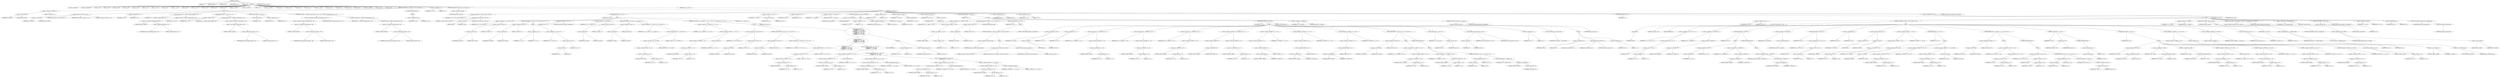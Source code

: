 digraph cache_insert {  
"1000133" [label = "(METHOD,cache_insert)" ]
"1000134" [label = "(PARAM,int a1)" ]
"1000135" [label = "(PARAM,_DWORD *a2)" ]
"1000136" [label = "(PARAM,time_t a3)" ]
"1000137" [label = "(PARAM,unsigned int a4)" ]
"1000138" [label = "(PARAM,int a5)" ]
"1000139" [label = "(BLOCK,,)" ]
"1000140" [label = "(LOCAL,v9: unsigned int)" ]
"1000141" [label = "(LOCAL,v10: unsigned int)" ]
"1000142" [label = "(LOCAL,v11: int)" ]
"1000143" [label = "(LOCAL,v12: int)" ]
"1000144" [label = "(LOCAL,v13: bool)" ]
"1000145" [label = "(LOCAL,v14: bool)" ]
"1000146" [label = "(LOCAL,v15: bool)" ]
"1000147" [label = "(LOCAL,v16: int)" ]
"1000148" [label = "(LOCAL,v17: char *)" ]
"1000149" [label = "(LOCAL,v18: int)" ]
"1000150" [label = "(LOCAL,v19: __int16)" ]
"1000151" [label = "(LOCAL,v20: int)" ]
"1000152" [label = "(LOCAL,v21: char *)" ]
"1000153" [label = "(LOCAL,v22: int)" ]
"1000154" [label = "(LOCAL,v23: int)" ]
"1000155" [label = "(LOCAL,v24: int)" ]
"1000156" [label = "(LOCAL,v25: _DWORD *)" ]
"1000157" [label = "(LOCAL,v26: const char *)" ]
"1000158" [label = "(LOCAL,v27: int)" ]
"1000159" [label = "(LOCAL,v28: _DWORD *)" ]
"1000160" [label = "(LOCAL,v30: int)" ]
"1000161" [label = "(LOCAL,v31: int *)" ]
"1000162" [label = "(LOCAL,v32: int)" ]
"1000163" [label = "(LOCAL,v33: int *)" ]
"1000164" [label = "(LOCAL,v34: __int16)" ]
"1000165" [label = "(LOCAL,v35: char *)" ]
"1000166" [label = "(LOCAL,v36: int)" ]
"1000167" [label = "(LOCAL,v37: int)" ]
"1000168" [label = "(LOCAL,v38: int)" ]
"1000169" [label = "(LOCAL,v39: _DWORD *)" ]
"1000170" [label = "(LOCAL,s: char *)" ]
"1000171" [label = "(LOCAL,v41: char)" ]
"1000172" [label = "(CONTROL_STRUCTURE,if ( (a5 & 0x980) != 0 ),if ( (a5 & 0x980) != 0 ))" ]
"1000173" [label = "(<operator>.notEquals,(a5 & 0x980) != 0)" ]
"1000174" [label = "(<operator>.and,a5 & 0x980)" ]
"1000175" [label = "(IDENTIFIER,a5,a5 & 0x980)" ]
"1000176" [label = "(LITERAL,0x980,a5 & 0x980)" ]
"1000177" [label = "(LITERAL,0,(a5 & 0x980) != 0)" ]
"1000178" [label = "(BLOCK,,)" ]
"1000179" [label = "(log_query,log_query(a5 | 0x10000, a1, a2, 0))" ]
"1000180" [label = "(<operator>.or,a5 | 0x10000)" ]
"1000181" [label = "(IDENTIFIER,a5,a5 | 0x10000)" ]
"1000182" [label = "(LITERAL,0x10000,a5 | 0x10000)" ]
"1000183" [label = "(IDENTIFIER,a1,log_query(a5 | 0x10000, a1, a2, 0))" ]
"1000184" [label = "(IDENTIFIER,a2,log_query(a5 | 0x10000, a1, a2, 0))" ]
"1000185" [label = "(LITERAL,0,log_query(a5 | 0x10000, a1, a2, 0))" ]
"1000186" [label = "(<operator>.assignment,v9 = a4)" ]
"1000187" [label = "(IDENTIFIER,v9,v9 = a4)" ]
"1000188" [label = "(IDENTIFIER,a4,v9 = a4)" ]
"1000189" [label = "(<operator>.assignment,v10 = *(_DWORD *)(dnsmasq_daemon + 252))" ]
"1000190" [label = "(IDENTIFIER,v10,v10 = *(_DWORD *)(dnsmasq_daemon + 252))" ]
"1000191" [label = "(<operator>.indirection,*(_DWORD *)(dnsmasq_daemon + 252))" ]
"1000192" [label = "(<operator>.cast,(_DWORD *)(dnsmasq_daemon + 252))" ]
"1000193" [label = "(UNKNOWN,_DWORD *,_DWORD *)" ]
"1000194" [label = "(<operator>.addition,dnsmasq_daemon + 252)" ]
"1000195" [label = "(IDENTIFIER,dnsmasq_daemon,dnsmasq_daemon + 252)" ]
"1000196" [label = "(LITERAL,252,dnsmasq_daemon + 252)" ]
"1000197" [label = "(CONTROL_STRUCTURE,if ( v10 < a4 ),if ( v10 < a4 ))" ]
"1000198" [label = "(<operator>.lessThan,v10 < a4)" ]
"1000199" [label = "(IDENTIFIER,v10,v10 < a4)" ]
"1000200" [label = "(IDENTIFIER,a4,v10 < a4)" ]
"1000201" [label = "(<operator>.assignment,v9 = *(_DWORD *)(dnsmasq_daemon + 252))" ]
"1000202" [label = "(IDENTIFIER,v9,v9 = *(_DWORD *)(dnsmasq_daemon + 252))" ]
"1000203" [label = "(<operator>.indirection,*(_DWORD *)(dnsmasq_daemon + 252))" ]
"1000204" [label = "(<operator>.cast,(_DWORD *)(dnsmasq_daemon + 252))" ]
"1000205" [label = "(UNKNOWN,_DWORD *,_DWORD *)" ]
"1000206" [label = "(<operator>.addition,dnsmasq_daemon + 252)" ]
"1000207" [label = "(IDENTIFIER,dnsmasq_daemon,dnsmasq_daemon + 252)" ]
"1000208" [label = "(LITERAL,252,dnsmasq_daemon + 252)" ]
"1000209" [label = "(CONTROL_STRUCTURE,if ( !v10 ),if ( !v10 ))" ]
"1000210" [label = "(<operator>.logicalNot,!v10)" ]
"1000211" [label = "(IDENTIFIER,v10,!v10)" ]
"1000212" [label = "(<operator>.assignment,v9 = a4)" ]
"1000213" [label = "(IDENTIFIER,v9,v9 = a4)" ]
"1000214" [label = "(IDENTIFIER,a4,v9 = a4)" ]
"1000215" [label = "(CONTROL_STRUCTURE,if ( *(_DWORD *)(dnsmasq_daemon + 248) > v9 ),if ( *(_DWORD *)(dnsmasq_daemon + 248) > v9 ))" ]
"1000216" [label = "(<operator>.greaterThan,*(_DWORD *)(dnsmasq_daemon + 248) > v9)" ]
"1000217" [label = "(<operator>.indirection,*(_DWORD *)(dnsmasq_daemon + 248))" ]
"1000218" [label = "(<operator>.cast,(_DWORD *)(dnsmasq_daemon + 248))" ]
"1000219" [label = "(UNKNOWN,_DWORD *,_DWORD *)" ]
"1000220" [label = "(<operator>.addition,dnsmasq_daemon + 248)" ]
"1000221" [label = "(IDENTIFIER,dnsmasq_daemon,dnsmasq_daemon + 248)" ]
"1000222" [label = "(LITERAL,248,dnsmasq_daemon + 248)" ]
"1000223" [label = "(IDENTIFIER,v9,*(_DWORD *)(dnsmasq_daemon + 248) > v9)" ]
"1000224" [label = "(<operator>.assignment,v9 = *(_DWORD *)(dnsmasq_daemon + 248))" ]
"1000225" [label = "(IDENTIFIER,v9,v9 = *(_DWORD *)(dnsmasq_daemon + 248))" ]
"1000226" [label = "(<operator>.indirection,*(_DWORD *)(dnsmasq_daemon + 248))" ]
"1000227" [label = "(<operator>.cast,(_DWORD *)(dnsmasq_daemon + 248))" ]
"1000228" [label = "(UNKNOWN,_DWORD *,_DWORD *)" ]
"1000229" [label = "(<operator>.addition,dnsmasq_daemon + 248)" ]
"1000230" [label = "(IDENTIFIER,dnsmasq_daemon,dnsmasq_daemon + 248)" ]
"1000231" [label = "(LITERAL,248,dnsmasq_daemon + 248)" ]
"1000232" [label = "(CONTROL_STRUCTURE,else,else)" ]
"1000233" [label = "(BLOCK,,)" ]
"1000234" [label = "(<operator>.assignment,v9 = a4)" ]
"1000235" [label = "(IDENTIFIER,v9,v9 = a4)" ]
"1000236" [label = "(IDENTIFIER,a4,v9 = a4)" ]
"1000237" [label = "(<operator>.assignment,v11 = 0)" ]
"1000238" [label = "(IDENTIFIER,v11,v11 = 0)" ]
"1000239" [label = "(LITERAL,0,v11 = 0)" ]
"1000240" [label = "(CONTROL_STRUCTURE,if ( !insert_error ),if ( !insert_error ))" ]
"1000241" [label = "(<operator>.logicalNot,!insert_error)" ]
"1000242" [label = "(IDENTIFIER,insert_error,!insert_error)" ]
"1000243" [label = "(BLOCK,,)" ]
"1000244" [label = "(<operator>.assignment,v12 = cache_scan_free(a1, (int)a2, a3))" ]
"1000245" [label = "(IDENTIFIER,v12,v12 = cache_scan_free(a1, (int)a2, a3))" ]
"1000246" [label = "(cache_scan_free,cache_scan_free(a1, (int)a2, a3))" ]
"1000247" [label = "(IDENTIFIER,a1,cache_scan_free(a1, (int)a2, a3))" ]
"1000248" [label = "(<operator>.cast,(int)a2)" ]
"1000249" [label = "(UNKNOWN,int,int)" ]
"1000250" [label = "(IDENTIFIER,a2,(int)a2)" ]
"1000251" [label = "(IDENTIFIER,a3,cache_scan_free(a1, (int)a2, a3))" ]
"1000252" [label = "(CONTROL_STRUCTURE,if ( v12 ),if ( v12 ))" ]
"1000253" [label = "(IDENTIFIER,v12,if ( v12 ))" ]
"1000254" [label = "(BLOCK,,)" ]
"1000255" [label = "(<operator>.assignment,v13 = (a5 & 0x180) == 0)" ]
"1000256" [label = "(IDENTIFIER,v13,v13 = (a5 & 0x180) == 0)" ]
"1000257" [label = "(<operator>.equals,(a5 & 0x180) == 0)" ]
"1000258" [label = "(<operator>.and,a5 & 0x180)" ]
"1000259" [label = "(IDENTIFIER,a5,a5 & 0x180)" ]
"1000260" [label = "(LITERAL,0x180,a5 & 0x180)" ]
"1000261" [label = "(LITERAL,0,(a5 & 0x180) == 0)" ]
"1000262" [label = "(CONTROL_STRUCTURE,if ( (a5 & 0x180) != 0 ),if ( (a5 & 0x180) != 0 ))" ]
"1000263" [label = "(<operator>.notEquals,(a5 & 0x180) != 0)" ]
"1000264" [label = "(<operator>.and,a5 & 0x180)" ]
"1000265" [label = "(IDENTIFIER,a5,a5 & 0x180)" ]
"1000266" [label = "(LITERAL,0x180,a5 & 0x180)" ]
"1000267" [label = "(LITERAL,0,(a5 & 0x180) != 0)" ]
"1000268" [label = "(BLOCK,,)" ]
"1000269" [label = "(<operator>.assignment,v11 = v12)" ]
"1000270" [label = "(IDENTIFIER,v11,v11 = v12)" ]
"1000271" [label = "(IDENTIFIER,v12,v11 = v12)" ]
"1000272" [label = "(<operator>.assignment,v13 = (a5 & 8) == 0)" ]
"1000273" [label = "(IDENTIFIER,v13,v13 = (a5 & 8) == 0)" ]
"1000274" [label = "(<operator>.equals,(a5 & 8) == 0)" ]
"1000275" [label = "(<operator>.and,a5 & 8)" ]
"1000276" [label = "(IDENTIFIER,a5,a5 & 8)" ]
"1000277" [label = "(LITERAL,8,a5 & 8)" ]
"1000278" [label = "(LITERAL,0,(a5 & 8) == 0)" ]
"1000279" [label = "(CONTROL_STRUCTURE,if ( v13 ),if ( v13 ))" ]
"1000280" [label = "(IDENTIFIER,v13,if ( v13 ))" ]
"1000281" [label = "(CONTROL_STRUCTURE,goto LABEL_23;,goto LABEL_23;)" ]
"1000282" [label = "(<operator>.assignment,v14 = (a5 & 0x80) == 0)" ]
"1000283" [label = "(IDENTIFIER,v14,v14 = (a5 & 0x80) == 0)" ]
"1000284" [label = "(<operator>.equals,(a5 & 0x80) == 0)" ]
"1000285" [label = "(<operator>.and,a5 & 0x80)" ]
"1000286" [label = "(IDENTIFIER,a5,a5 & 0x80)" ]
"1000287" [label = "(LITERAL,0x80,a5 & 0x80)" ]
"1000288" [label = "(LITERAL,0,(a5 & 0x80) == 0)" ]
"1000289" [label = "(CONTROL_STRUCTURE,if ( (a5 & 0x80) != 0 ),if ( (a5 & 0x80) != 0 ))" ]
"1000290" [label = "(<operator>.notEquals,(a5 & 0x80) != 0)" ]
"1000291" [label = "(<operator>.and,a5 & 0x80)" ]
"1000292" [label = "(IDENTIFIER,a5,a5 & 0x80)" ]
"1000293" [label = "(LITERAL,0x80,a5 & 0x80)" ]
"1000294" [label = "(LITERAL,0,(a5 & 0x80) != 0)" ]
"1000295" [label = "(<operator>.assignment,v14 = (*(_BYTE *)(v11 + 36) & 0x80) == 0)" ]
"1000296" [label = "(IDENTIFIER,v14,v14 = (*(_BYTE *)(v11 + 36) & 0x80) == 0)" ]
"1000297" [label = "(<operator>.equals,(*(_BYTE *)(v11 + 36) & 0x80) == 0)" ]
"1000298" [label = "(<operator>.and,*(_BYTE *)(v11 + 36) & 0x80)" ]
"1000299" [label = "(<operator>.indirection,*(_BYTE *)(v11 + 36))" ]
"1000300" [label = "(<operator>.cast,(_BYTE *)(v11 + 36))" ]
"1000301" [label = "(UNKNOWN,_BYTE *,_BYTE *)" ]
"1000302" [label = "(<operator>.addition,v11 + 36)" ]
"1000303" [label = "(IDENTIFIER,v11,v11 + 36)" ]
"1000304" [label = "(LITERAL,36,v11 + 36)" ]
"1000305" [label = "(LITERAL,0x80,*(_BYTE *)(v11 + 36) & 0x80)" ]
"1000306" [label = "(LITERAL,0,(*(_BYTE *)(v11 + 36) & 0x80) == 0)" ]
"1000307" [label = "(CONTROL_STRUCTURE,if ( v14 || *(_DWORD *)(v11 + 12) != *a2 ),if ( v14 || *(_DWORD *)(v11 + 12) != *a2 ))" ]
"1000308" [label = "(<operator>.logicalOr,v14 || *(_DWORD *)(v11 + 12) != *a2)" ]
"1000309" [label = "(IDENTIFIER,v14,v14 || *(_DWORD *)(v11 + 12) != *a2)" ]
"1000310" [label = "(<operator>.notEquals,*(_DWORD *)(v11 + 12) != *a2)" ]
"1000311" [label = "(<operator>.indirection,*(_DWORD *)(v11 + 12))" ]
"1000312" [label = "(<operator>.cast,(_DWORD *)(v11 + 12))" ]
"1000313" [label = "(UNKNOWN,_DWORD *,_DWORD *)" ]
"1000314" [label = "(<operator>.addition,v11 + 12)" ]
"1000315" [label = "(IDENTIFIER,v11,v11 + 12)" ]
"1000316" [label = "(LITERAL,12,v11 + 12)" ]
"1000317" [label = "(<operator>.indirection,*a2)" ]
"1000318" [label = "(IDENTIFIER,a2,*(_DWORD *)(v11 + 12) != *a2)" ]
"1000319" [label = "(BLOCK,,)" ]
"1000320" [label = "(<operator>.assignment,v15 = (a5 & 0x100) == 0)" ]
"1000321" [label = "(IDENTIFIER,v15,v15 = (a5 & 0x100) == 0)" ]
"1000322" [label = "(<operator>.equals,(a5 & 0x100) == 0)" ]
"1000323" [label = "(<operator>.and,a5 & 0x100)" ]
"1000324" [label = "(IDENTIFIER,a5,a5 & 0x100)" ]
"1000325" [label = "(LITERAL,0x100,a5 & 0x100)" ]
"1000326" [label = "(LITERAL,0,(a5 & 0x100) == 0)" ]
"1000327" [label = "(CONTROL_STRUCTURE,if ( (a5 & 0x100) != 0 ),if ( (a5 & 0x100) != 0 ))" ]
"1000328" [label = "(<operator>.notEquals,(a5 & 0x100) != 0)" ]
"1000329" [label = "(<operator>.and,a5 & 0x100)" ]
"1000330" [label = "(IDENTIFIER,a5,a5 & 0x100)" ]
"1000331" [label = "(LITERAL,0x100,a5 & 0x100)" ]
"1000332" [label = "(LITERAL,0,(a5 & 0x100) != 0)" ]
"1000333" [label = "(<operator>.assignment,v15 = (*(_BYTE *)(v11 + 37) & 1) == 0)" ]
"1000334" [label = "(IDENTIFIER,v15,v15 = (*(_BYTE *)(v11 + 37) & 1) == 0)" ]
"1000335" [label = "(<operator>.equals,(*(_BYTE *)(v11 + 37) & 1) == 0)" ]
"1000336" [label = "(<operator>.and,*(_BYTE *)(v11 + 37) & 1)" ]
"1000337" [label = "(<operator>.indirection,*(_BYTE *)(v11 + 37))" ]
"1000338" [label = "(<operator>.cast,(_BYTE *)(v11 + 37))" ]
"1000339" [label = "(UNKNOWN,_BYTE *,_BYTE *)" ]
"1000340" [label = "(<operator>.addition,v11 + 37)" ]
"1000341" [label = "(IDENTIFIER,v11,v11 + 37)" ]
"1000342" [label = "(LITERAL,37,v11 + 37)" ]
"1000343" [label = "(LITERAL,1,*(_BYTE *)(v11 + 37) & 1)" ]
"1000344" [label = "(LITERAL,0,(*(_BYTE *)(v11 + 37) & 1) == 0)" ]
"1000345" [label = "(CONTROL_STRUCTURE,if ( v15\n          || *(_DWORD *)(v11 + 12) != *a2\n          || *(_DWORD *)(v11 + 16) != a2[1]\n          || *(_DWORD *)(v11 + 20) != a2[2]\n          || *(_DWORD *)(v11 + 24) != a2[3] ),if ( v15\n          || *(_DWORD *)(v11 + 12) != *a2\n          || *(_DWORD *)(v11 + 16) != a2[1]\n          || *(_DWORD *)(v11 + 20) != a2[2]\n          || *(_DWORD *)(v11 + 24) != a2[3] ))" ]
"1000346" [label = "(<operator>.logicalOr,v15\n          || *(_DWORD *)(v11 + 12) != *a2\n          || *(_DWORD *)(v11 + 16) != a2[1]\n          || *(_DWORD *)(v11 + 20) != a2[2]\n          || *(_DWORD *)(v11 + 24) != a2[3])" ]
"1000347" [label = "(IDENTIFIER,v15,v15\n          || *(_DWORD *)(v11 + 12) != *a2\n          || *(_DWORD *)(v11 + 16) != a2[1]\n          || *(_DWORD *)(v11 + 20) != a2[2]\n          || *(_DWORD *)(v11 + 24) != a2[3])" ]
"1000348" [label = "(<operator>.logicalOr,*(_DWORD *)(v11 + 12) != *a2\n          || *(_DWORD *)(v11 + 16) != a2[1]\n          || *(_DWORD *)(v11 + 20) != a2[2]\n          || *(_DWORD *)(v11 + 24) != a2[3])" ]
"1000349" [label = "(<operator>.notEquals,*(_DWORD *)(v11 + 12) != *a2)" ]
"1000350" [label = "(<operator>.indirection,*(_DWORD *)(v11 + 12))" ]
"1000351" [label = "(<operator>.cast,(_DWORD *)(v11 + 12))" ]
"1000352" [label = "(UNKNOWN,_DWORD *,_DWORD *)" ]
"1000353" [label = "(<operator>.addition,v11 + 12)" ]
"1000354" [label = "(IDENTIFIER,v11,v11 + 12)" ]
"1000355" [label = "(LITERAL,12,v11 + 12)" ]
"1000356" [label = "(<operator>.indirection,*a2)" ]
"1000357" [label = "(IDENTIFIER,a2,*(_DWORD *)(v11 + 12) != *a2)" ]
"1000358" [label = "(<operator>.logicalOr,*(_DWORD *)(v11 + 16) != a2[1]\n          || *(_DWORD *)(v11 + 20) != a2[2]\n          || *(_DWORD *)(v11 + 24) != a2[3])" ]
"1000359" [label = "(<operator>.notEquals,*(_DWORD *)(v11 + 16) != a2[1])" ]
"1000360" [label = "(<operator>.indirection,*(_DWORD *)(v11 + 16))" ]
"1000361" [label = "(<operator>.cast,(_DWORD *)(v11 + 16))" ]
"1000362" [label = "(UNKNOWN,_DWORD *,_DWORD *)" ]
"1000363" [label = "(<operator>.addition,v11 + 16)" ]
"1000364" [label = "(IDENTIFIER,v11,v11 + 16)" ]
"1000365" [label = "(LITERAL,16,v11 + 16)" ]
"1000366" [label = "(<operator>.indirectIndexAccess,a2[1])" ]
"1000367" [label = "(IDENTIFIER,a2,*(_DWORD *)(v11 + 16) != a2[1])" ]
"1000368" [label = "(LITERAL,1,*(_DWORD *)(v11 + 16) != a2[1])" ]
"1000369" [label = "(<operator>.logicalOr,*(_DWORD *)(v11 + 20) != a2[2]\n          || *(_DWORD *)(v11 + 24) != a2[3])" ]
"1000370" [label = "(<operator>.notEquals,*(_DWORD *)(v11 + 20) != a2[2])" ]
"1000371" [label = "(<operator>.indirection,*(_DWORD *)(v11 + 20))" ]
"1000372" [label = "(<operator>.cast,(_DWORD *)(v11 + 20))" ]
"1000373" [label = "(UNKNOWN,_DWORD *,_DWORD *)" ]
"1000374" [label = "(<operator>.addition,v11 + 20)" ]
"1000375" [label = "(IDENTIFIER,v11,v11 + 20)" ]
"1000376" [label = "(LITERAL,20,v11 + 20)" ]
"1000377" [label = "(<operator>.indirectIndexAccess,a2[2])" ]
"1000378" [label = "(IDENTIFIER,a2,*(_DWORD *)(v11 + 20) != a2[2])" ]
"1000379" [label = "(LITERAL,2,*(_DWORD *)(v11 + 20) != a2[2])" ]
"1000380" [label = "(<operator>.notEquals,*(_DWORD *)(v11 + 24) != a2[3])" ]
"1000381" [label = "(<operator>.indirection,*(_DWORD *)(v11 + 24))" ]
"1000382" [label = "(<operator>.cast,(_DWORD *)(v11 + 24))" ]
"1000383" [label = "(UNKNOWN,_DWORD *,_DWORD *)" ]
"1000384" [label = "(<operator>.addition,v11 + 24)" ]
"1000385" [label = "(IDENTIFIER,v11,v11 + 24)" ]
"1000386" [label = "(LITERAL,24,v11 + 24)" ]
"1000387" [label = "(<operator>.indirectIndexAccess,a2[3])" ]
"1000388" [label = "(IDENTIFIER,a2,*(_DWORD *)(v11 + 24) != a2[3])" ]
"1000389" [label = "(LITERAL,3,*(_DWORD *)(v11 + 24) != a2[3])" ]
"1000390" [label = "(BLOCK,,)" ]
"1000391" [label = "(JUMP_TARGET,LABEL_23)" ]
"1000392" [label = "(<operator>.assignment,v11 = 0)" ]
"1000393" [label = "(IDENTIFIER,v11,v11 = 0)" ]
"1000394" [label = "(LITERAL,0,v11 = 0)" ]
"1000395" [label = "(<operator>.assignment,insert_error = 1)" ]
"1000396" [label = "(IDENTIFIER,insert_error,insert_error = 1)" ]
"1000397" [label = "(LITERAL,1,insert_error = 1)" ]
"1000398" [label = "(RETURN,return v11;,return v11;)" ]
"1000399" [label = "(IDENTIFIER,v11,return v11;)" ]
"1000400" [label = "(<operator>.assignment,s = (char *)a1)" ]
"1000401" [label = "(IDENTIFIER,s,s = (char *)a1)" ]
"1000402" [label = "(<operator>.cast,(char *)a1)" ]
"1000403" [label = "(UNKNOWN,char *,char *)" ]
"1000404" [label = "(IDENTIFIER,a1,(char *)a1)" ]
"1000405" [label = "(<operator>.assignment,v39 = a2)" ]
"1000406" [label = "(IDENTIFIER,v39,v39 = a2)" ]
"1000407" [label = "(IDENTIFIER,a2,v39 = a2)" ]
"1000408" [label = "(<operator>.assignment,v11 = cache_tail)" ]
"1000409" [label = "(IDENTIFIER,v11,v11 = cache_tail)" ]
"1000410" [label = "(IDENTIFIER,cache_tail,v11 = cache_tail)" ]
"1000411" [label = "(CONTROL_STRUCTURE,if ( !cache_tail ),if ( !cache_tail ))" ]
"1000412" [label = "(<operator>.logicalNot,!cache_tail)" ]
"1000413" [label = "(IDENTIFIER,cache_tail,!cache_tail)" ]
"1000414" [label = "(BLOCK,,)" ]
"1000415" [label = "(JUMP_TARGET,LABEL_44)" ]
"1000416" [label = "(<operator>.assignment,v11 = 0)" ]
"1000417" [label = "(IDENTIFIER,v11,v11 = 0)" ]
"1000418" [label = "(LITERAL,0,v11 = 0)" ]
"1000419" [label = "(<operator>.assignment,insert_error = 1)" ]
"1000420" [label = "(IDENTIFIER,insert_error,insert_error = 1)" ]
"1000421" [label = "(LITERAL,1,insert_error = 1)" ]
"1000422" [label = "(RETURN,return v11;,return v11;)" ]
"1000423" [label = "(IDENTIFIER,v11,return v11;)" ]
"1000424" [label = "(<operator>.assignment,v16 = 0)" ]
"1000425" [label = "(IDENTIFIER,v16,v16 = 0)" ]
"1000426" [label = "(LITERAL,0,v16 = 0)" ]
"1000427" [label = "(<operator>.assignment,v17 = &v41)" ]
"1000428" [label = "(IDENTIFIER,v17,v17 = &v41)" ]
"1000429" [label = "(<operator>.addressOf,&v41)" ]
"1000430" [label = "(IDENTIFIER,v41,v17 = &v41)" ]
"1000431" [label = "(<operator>.assignment,v18 = a5 & 4)" ]
"1000432" [label = "(IDENTIFIER,v18,v18 = a5 & 4)" ]
"1000433" [label = "(<operator>.and,a5 & 4)" ]
"1000434" [label = "(IDENTIFIER,a5,a5 & 4)" ]
"1000435" [label = "(LITERAL,4,a5 & 4)" ]
"1000436" [label = "(CONTROL_STRUCTURE,while ( 1 ),while ( 1 ))" ]
"1000437" [label = "(LITERAL,1,while ( 1 ))" ]
"1000438" [label = "(BLOCK,,)" ]
"1000439" [label = "(<operator>.assignment,v19 = *(_WORD *)(v11 + 36))" ]
"1000440" [label = "(IDENTIFIER,v19,v19 = *(_WORD *)(v11 + 36))" ]
"1000441" [label = "(<operator>.indirection,*(_WORD *)(v11 + 36))" ]
"1000442" [label = "(<operator>.cast,(_WORD *)(v11 + 36))" ]
"1000443" [label = "(UNKNOWN,_WORD *,_WORD *)" ]
"1000444" [label = "(<operator>.addition,v11 + 36)" ]
"1000445" [label = "(IDENTIFIER,v11,v11 + 36)" ]
"1000446" [label = "(LITERAL,36,v11 + 36)" ]
"1000447" [label = "(CONTROL_STRUCTURE,if ( (v19 & 0xC) == 0 ),if ( (v19 & 0xC) == 0 ))" ]
"1000448" [label = "(<operator>.equals,(v19 & 0xC) == 0)" ]
"1000449" [label = "(<operator>.and,v19 & 0xC)" ]
"1000450" [label = "(IDENTIFIER,v19,v19 & 0xC)" ]
"1000451" [label = "(LITERAL,0xC,v19 & 0xC)" ]
"1000452" [label = "(LITERAL,0,(v19 & 0xC) == 0)" ]
"1000453" [label = "(CONTROL_STRUCTURE,break;,break;)" ]
"1000454" [label = "(CONTROL_STRUCTURE,if ( v16 ),if ( v16 ))" ]
"1000455" [label = "(IDENTIFIER,v16,if ( v16 ))" ]
"1000456" [label = "(BLOCK,,)" ]
"1000457" [label = "(CONTROL_STRUCTURE,if ( !cache_insert_warned ),if ( !cache_insert_warned ))" ]
"1000458" [label = "(<operator>.logicalNot,!cache_insert_warned)" ]
"1000459" [label = "(IDENTIFIER,cache_insert_warned,!cache_insert_warned)" ]
"1000460" [label = "(BLOCK,,)" ]
"1000461" [label = "(my_syslog,my_syslog(3, \"Internal error in cache.\"))" ]
"1000462" [label = "(LITERAL,3,my_syslog(3, \"Internal error in cache.\"))" ]
"1000463" [label = "(LITERAL,\"Internal error in cache.\",my_syslog(3, \"Internal error in cache.\"))" ]
"1000464" [label = "(<operator>.assignment,cache_insert_warned = 1)" ]
"1000465" [label = "(IDENTIFIER,cache_insert_warned,cache_insert_warned = 1)" ]
"1000466" [label = "(LITERAL,1,cache_insert_warned = 1)" ]
"1000467" [label = "(CONTROL_STRUCTURE,goto LABEL_44;,goto LABEL_44;)" ]
"1000468" [label = "(CONTROL_STRUCTURE,if ( v18 ),if ( v18 ))" ]
"1000469" [label = "(IDENTIFIER,v18,if ( v18 ))" ]
"1000470" [label = "(BLOCK,,)" ]
"1000471" [label = "(<operator>.assignment,v20 = (int)v17)" ]
"1000472" [label = "(IDENTIFIER,v20,v20 = (int)v17)" ]
"1000473" [label = "(<operator>.cast,(int)v17)" ]
"1000474" [label = "(UNKNOWN,int,int)" ]
"1000475" [label = "(IDENTIFIER,v17,(int)v17)" ]
"1000476" [label = "(<operator>.assignment,v21 = v17)" ]
"1000477" [label = "(IDENTIFIER,v21,v21 = v17)" ]
"1000478" [label = "(IDENTIFIER,v17,v21 = v17)" ]
"1000479" [label = "(<operator>.assignment,v22 = *(_DWORD *)(v11 + 16))" ]
"1000480" [label = "(IDENTIFIER,v22,v22 = *(_DWORD *)(v11 + 16))" ]
"1000481" [label = "(<operator>.indirection,*(_DWORD *)(v11 + 16))" ]
"1000482" [label = "(<operator>.cast,(_DWORD *)(v11 + 16))" ]
"1000483" [label = "(UNKNOWN,_DWORD *,_DWORD *)" ]
"1000484" [label = "(<operator>.addition,v11 + 16)" ]
"1000485" [label = "(IDENTIFIER,v11,v11 + 16)" ]
"1000486" [label = "(LITERAL,16,v11 + 16)" ]
"1000487" [label = "(<operator>.assignment,v23 = *(_DWORD *)(v11 + 20))" ]
"1000488" [label = "(IDENTIFIER,v23,v23 = *(_DWORD *)(v11 + 20))" ]
"1000489" [label = "(<operator>.indirection,*(_DWORD *)(v11 + 20))" ]
"1000490" [label = "(<operator>.cast,(_DWORD *)(v11 + 20))" ]
"1000491" [label = "(UNKNOWN,_DWORD *,_DWORD *)" ]
"1000492" [label = "(<operator>.addition,v11 + 20)" ]
"1000493" [label = "(IDENTIFIER,v11,v11 + 20)" ]
"1000494" [label = "(LITERAL,20,v11 + 20)" ]
"1000495" [label = "(<operator>.assignment,v24 = *(_DWORD *)(v11 + 24))" ]
"1000496" [label = "(IDENTIFIER,v24,v24 = *(_DWORD *)(v11 + 24))" ]
"1000497" [label = "(<operator>.indirection,*(_DWORD *)(v11 + 24))" ]
"1000498" [label = "(<operator>.cast,(_DWORD *)(v11 + 24))" ]
"1000499" [label = "(UNKNOWN,_DWORD *,_DWORD *)" ]
"1000500" [label = "(<operator>.addition,v11 + 24)" ]
"1000501" [label = "(IDENTIFIER,v11,v11 + 24)" ]
"1000502" [label = "(LITERAL,24,v11 + 24)" ]
"1000503" [label = "(<operator>.assignment,*(_DWORD *)v21 = *(_DWORD *)(v11 + 12))" ]
"1000504" [label = "(<operator>.indirection,*(_DWORD *)v21)" ]
"1000505" [label = "(<operator>.cast,(_DWORD *)v21)" ]
"1000506" [label = "(UNKNOWN,_DWORD *,_DWORD *)" ]
"1000507" [label = "(IDENTIFIER,v21,(_DWORD *)v21)" ]
"1000508" [label = "(<operator>.indirection,*(_DWORD *)(v11 + 12))" ]
"1000509" [label = "(<operator>.cast,(_DWORD *)(v11 + 12))" ]
"1000510" [label = "(UNKNOWN,_DWORD *,_DWORD *)" ]
"1000511" [label = "(<operator>.addition,v11 + 12)" ]
"1000512" [label = "(IDENTIFIER,v11,v11 + 12)" ]
"1000513" [label = "(LITERAL,12,v11 + 12)" ]
"1000514" [label = "(<operator>.assignment,*((_DWORD *)v21 + 1) = v22)" ]
"1000515" [label = "(<operator>.indirection,*((_DWORD *)v21 + 1))" ]
"1000516" [label = "(<operator>.addition,(_DWORD *)v21 + 1)" ]
"1000517" [label = "(<operator>.cast,(_DWORD *)v21)" ]
"1000518" [label = "(UNKNOWN,_DWORD *,_DWORD *)" ]
"1000519" [label = "(IDENTIFIER,v21,(_DWORD *)v21)" ]
"1000520" [label = "(LITERAL,1,(_DWORD *)v21 + 1)" ]
"1000521" [label = "(IDENTIFIER,v22,*((_DWORD *)v21 + 1) = v22)" ]
"1000522" [label = "(<operator>.assignment,*((_DWORD *)v21 + 2) = v23)" ]
"1000523" [label = "(<operator>.indirection,*((_DWORD *)v21 + 2))" ]
"1000524" [label = "(<operator>.addition,(_DWORD *)v21 + 2)" ]
"1000525" [label = "(<operator>.cast,(_DWORD *)v21)" ]
"1000526" [label = "(UNKNOWN,_DWORD *,_DWORD *)" ]
"1000527" [label = "(IDENTIFIER,v21,(_DWORD *)v21)" ]
"1000528" [label = "(LITERAL,2,(_DWORD *)v21 + 2)" ]
"1000529" [label = "(IDENTIFIER,v23,*((_DWORD *)v21 + 2) = v23)" ]
"1000530" [label = "(<operator>.assignment,*((_DWORD *)v21 + 3) = v24)" ]
"1000531" [label = "(<operator>.indirection,*((_DWORD *)v21 + 3))" ]
"1000532" [label = "(<operator>.addition,(_DWORD *)v21 + 3)" ]
"1000533" [label = "(<operator>.cast,(_DWORD *)v21)" ]
"1000534" [label = "(UNKNOWN,_DWORD *,_DWORD *)" ]
"1000535" [label = "(IDENTIFIER,v21,(_DWORD *)v21)" ]
"1000536" [label = "(LITERAL,3,(_DWORD *)v21 + 3)" ]
"1000537" [label = "(IDENTIFIER,v24,*((_DWORD *)v21 + 3) = v24)" ]
"1000538" [label = "(CONTROL_STRUCTURE,if ( (v19 & 0x200) != 0 ),if ( (v19 & 0x200) != 0 ))" ]
"1000539" [label = "(<operator>.notEquals,(v19 & 0x200) != 0)" ]
"1000540" [label = "(<operator>.and,v19 & 0x200)" ]
"1000541" [label = "(IDENTIFIER,v19,v19 & 0x200)" ]
"1000542" [label = "(LITERAL,0x200,v19 & 0x200)" ]
"1000543" [label = "(LITERAL,0,(v19 & 0x200) != 0)" ]
"1000544" [label = "(BLOCK,,)" ]
"1000545" [label = "(<operator>.assignment,v25 = *(_DWORD **)(v11 + 40))" ]
"1000546" [label = "(IDENTIFIER,v25,v25 = *(_DWORD **)(v11 + 40))" ]
"1000547" [label = "(<operator>.indirection,*(_DWORD **)(v11 + 40))" ]
"1000548" [label = "(<operator>.cast,(_DWORD **)(v11 + 40))" ]
"1000549" [label = "(UNKNOWN,_DWORD **,_DWORD **)" ]
"1000550" [label = "(<operator>.addition,v11 + 40)" ]
"1000551" [label = "(IDENTIFIER,v11,v11 + 40)" ]
"1000552" [label = "(LITERAL,40,v11 + 40)" ]
"1000553" [label = "(CONTROL_STRUCTURE,else,else)" ]
"1000554" [label = "(BLOCK,,)" ]
"1000555" [label = "(<operator>.assignment,v25 = (_DWORD *)(v11 + 40))" ]
"1000556" [label = "(IDENTIFIER,v25,v25 = (_DWORD *)(v11 + 40))" ]
"1000557" [label = "(<operator>.cast,(_DWORD *)(v11 + 40))" ]
"1000558" [label = "(UNKNOWN,_DWORD *,_DWORD *)" ]
"1000559" [label = "(<operator>.addition,v11 + 40)" ]
"1000560" [label = "(IDENTIFIER,v11,v11 + 40)" ]
"1000561" [label = "(LITERAL,40,v11 + 40)" ]
"1000562" [label = "(CONTROL_STRUCTURE,if ( (v19 & 2) != 0 ),if ( (v19 & 2) != 0 ))" ]
"1000563" [label = "(<operator>.notEquals,(v19 & 2) != 0)" ]
"1000564" [label = "(<operator>.and,v19 & 2)" ]
"1000565" [label = "(IDENTIFIER,v19,v19 & 2)" ]
"1000566" [label = "(LITERAL,2,v19 & 2)" ]
"1000567" [label = "(LITERAL,0,(v19 & 2) != 0)" ]
"1000568" [label = "(<operator>.assignment,v25 = (_DWORD *)*v25)" ]
"1000569" [label = "(IDENTIFIER,v25,v25 = (_DWORD *)*v25)" ]
"1000570" [label = "(<operator>.cast,(_DWORD *)*v25)" ]
"1000571" [label = "(UNKNOWN,_DWORD *,_DWORD *)" ]
"1000572" [label = "(<operator>.indirection,*v25)" ]
"1000573" [label = "(IDENTIFIER,v25,(_DWORD *)*v25)" ]
"1000574" [label = "(<operator>.assignment,v17 = (char *)v20)" ]
"1000575" [label = "(IDENTIFIER,v17,v17 = (char *)v20)" ]
"1000576" [label = "(<operator>.cast,(char *)v20)" ]
"1000577" [label = "(UNKNOWN,char *,char *)" ]
"1000578" [label = "(IDENTIFIER,v20,(char *)v20)" ]
"1000579" [label = "(cache_scan_free,cache_scan_free((int)v25, v20, a3))" ]
"1000580" [label = "(<operator>.cast,(int)v25)" ]
"1000581" [label = "(UNKNOWN,int,int)" ]
"1000582" [label = "(IDENTIFIER,v25,(int)v25)" ]
"1000583" [label = "(IDENTIFIER,v20,cache_scan_free((int)v25, v20, a3))" ]
"1000584" [label = "(IDENTIFIER,a3,cache_scan_free((int)v25, v20, a3))" ]
"1000585" [label = "(<operator>.assignment,v16 = 1)" ]
"1000586" [label = "(IDENTIFIER,v16,v16 = 1)" ]
"1000587" [label = "(LITERAL,1,v16 = 1)" ]
"1000588" [label = "(<operator>.preIncrement,++cache_live_freed)" ]
"1000589" [label = "(IDENTIFIER,cache_live_freed,++cache_live_freed)" ]
"1000590" [label = "(CONTROL_STRUCTURE,else,else)" ]
"1000591" [label = "(BLOCK,,)" ]
"1000592" [label = "(<operator>.assignment,v16 = 0)" ]
"1000593" [label = "(IDENTIFIER,v16,v16 = 0)" ]
"1000594" [label = "(LITERAL,0,v16 = 0)" ]
"1000595" [label = "(cache_scan_free,cache_scan_free(0, 0, a3))" ]
"1000596" [label = "(LITERAL,0,cache_scan_free(0, 0, a3))" ]
"1000597" [label = "(LITERAL,0,cache_scan_free(0, 0, a3))" ]
"1000598" [label = "(IDENTIFIER,a3,cache_scan_free(0, 0, a3))" ]
"1000599" [label = "(<operator>.assignment,v18 = 1)" ]
"1000600" [label = "(IDENTIFIER,v18,v18 = 1)" ]
"1000601" [label = "(LITERAL,1,v18 = 1)" ]
"1000602" [label = "(<operator>.assignment,v11 = cache_tail)" ]
"1000603" [label = "(IDENTIFIER,v11,v11 = cache_tail)" ]
"1000604" [label = "(IDENTIFIER,cache_tail,v11 = cache_tail)" ]
"1000605" [label = "(CONTROL_STRUCTURE,if ( !cache_tail ),if ( !cache_tail ))" ]
"1000606" [label = "(<operator>.logicalNot,!cache_tail)" ]
"1000607" [label = "(IDENTIFIER,cache_tail,!cache_tail)" ]
"1000608" [label = "(CONTROL_STRUCTURE,goto LABEL_44;,goto LABEL_44;)" ]
"1000609" [label = "(<operator>.assignment,v26 = s)" ]
"1000610" [label = "(IDENTIFIER,v26,v26 = s)" ]
"1000611" [label = "(IDENTIFIER,s,v26 = s)" ]
"1000612" [label = "(<operator>.assignment,v27 = 0)" ]
"1000613" [label = "(IDENTIFIER,v27,v27 = 0)" ]
"1000614" [label = "(LITERAL,0,v27 = 0)" ]
"1000615" [label = "(CONTROL_STRUCTURE,if ( s ),if ( s ))" ]
"1000616" [label = "(IDENTIFIER,s,if ( s ))" ]
"1000617" [label = "(BLOCK,,)" ]
"1000618" [label = "(<operator>.assignment,v28 = v39)" ]
"1000619" [label = "(IDENTIFIER,v28,v28 = v39)" ]
"1000620" [label = "(IDENTIFIER,v39,v28 = v39)" ]
"1000621" [label = "(CONTROL_STRUCTURE,if ( strlen(s) < 0x32 ),if ( strlen(s) < 0x32 ))" ]
"1000622" [label = "(<operator>.lessThan,strlen(s) < 0x32)" ]
"1000623" [label = "(strlen,strlen(s))" ]
"1000624" [label = "(IDENTIFIER,s,strlen(s))" ]
"1000625" [label = "(LITERAL,0x32,strlen(s) < 0x32)" ]
"1000626" [label = "(BLOCK,,)" ]
"1000627" [label = "(JUMP_TARGET,LABEL_58)" ]
"1000628" [label = "(<operator>.assignment,v31 = *(int **)(v11 + 4))" ]
"1000629" [label = "(IDENTIFIER,v31,v31 = *(int **)(v11 + 4))" ]
"1000630" [label = "(<operator>.indirection,*(int **)(v11 + 4))" ]
"1000631" [label = "(<operator>.cast,(int **)(v11 + 4))" ]
"1000632" [label = "(UNKNOWN,int **,int **)" ]
"1000633" [label = "(<operator>.addition,v11 + 4)" ]
"1000634" [label = "(IDENTIFIER,v11,v11 + 4)" ]
"1000635" [label = "(LITERAL,4,v11 + 4)" ]
"1000636" [label = "(<operator>.assignment,v32 = *(_DWORD *)v11)" ]
"1000637" [label = "(IDENTIFIER,v32,v32 = *(_DWORD *)v11)" ]
"1000638" [label = "(<operator>.indirection,*(_DWORD *)v11)" ]
"1000639" [label = "(<operator>.cast,(_DWORD *)v11)" ]
"1000640" [label = "(UNKNOWN,_DWORD *,_DWORD *)" ]
"1000641" [label = "(IDENTIFIER,v11,(_DWORD *)v11)" ]
"1000642" [label = "(CONTROL_STRUCTURE,if ( v31 ),if ( v31 ))" ]
"1000643" [label = "(IDENTIFIER,v31,if ( v31 ))" ]
"1000644" [label = "(BLOCK,,)" ]
"1000645" [label = "(<operator>.assignment,*v31 = v32)" ]
"1000646" [label = "(<operator>.indirection,*v31)" ]
"1000647" [label = "(IDENTIFIER,v31,*v31 = v32)" ]
"1000648" [label = "(IDENTIFIER,v32,*v31 = v32)" ]
"1000649" [label = "(<operator>.assignment,v32 = *(_DWORD *)v11)" ]
"1000650" [label = "(IDENTIFIER,v32,v32 = *(_DWORD *)v11)" ]
"1000651" [label = "(<operator>.indirection,*(_DWORD *)v11)" ]
"1000652" [label = "(<operator>.cast,(_DWORD *)v11)" ]
"1000653" [label = "(UNKNOWN,_DWORD *,_DWORD *)" ]
"1000654" [label = "(IDENTIFIER,v11,(_DWORD *)v11)" ]
"1000655" [label = "(CONTROL_STRUCTURE,else,else)" ]
"1000656" [label = "(BLOCK,,)" ]
"1000657" [label = "(<operator>.assignment,cache_head = *(_DWORD *)v11)" ]
"1000658" [label = "(IDENTIFIER,cache_head,cache_head = *(_DWORD *)v11)" ]
"1000659" [label = "(<operator>.indirection,*(_DWORD *)v11)" ]
"1000660" [label = "(<operator>.cast,(_DWORD *)v11)" ]
"1000661" [label = "(UNKNOWN,_DWORD *,_DWORD *)" ]
"1000662" [label = "(IDENTIFIER,v11,(_DWORD *)v11)" ]
"1000663" [label = "(<operator>.assignment,v33 = &cache_tail)" ]
"1000664" [label = "(IDENTIFIER,v33,v33 = &cache_tail)" ]
"1000665" [label = "(<operator>.addressOf,&cache_tail)" ]
"1000666" [label = "(IDENTIFIER,cache_tail,v33 = &cache_tail)" ]
"1000667" [label = "(CONTROL_STRUCTURE,if ( v32 ),if ( v32 ))" ]
"1000668" [label = "(IDENTIFIER,v32,if ( v32 ))" ]
"1000669" [label = "(<operator>.assignment,v33 = (int *)(v32 + 4))" ]
"1000670" [label = "(IDENTIFIER,v33,v33 = (int *)(v32 + 4))" ]
"1000671" [label = "(<operator>.cast,(int *)(v32 + 4))" ]
"1000672" [label = "(UNKNOWN,int *,int *)" ]
"1000673" [label = "(<operator>.addition,v32 + 4)" ]
"1000674" [label = "(IDENTIFIER,v32,v32 + 4)" ]
"1000675" [label = "(LITERAL,4,v32 + 4)" ]
"1000676" [label = "(<operator>.assignment,v34 = a5)" ]
"1000677" [label = "(IDENTIFIER,v34,v34 = a5)" ]
"1000678" [label = "(IDENTIFIER,a5,v34 = a5)" ]
"1000679" [label = "(<operator>.assignment,*v33 = (int)v31)" ]
"1000680" [label = "(<operator>.indirection,*v33)" ]
"1000681" [label = "(IDENTIFIER,v33,*v33 = (int)v31)" ]
"1000682" [label = "(<operator>.cast,(int)v31)" ]
"1000683" [label = "(UNKNOWN,int,int)" ]
"1000684" [label = "(IDENTIFIER,v31,(int)v31)" ]
"1000685" [label = "(<operator>.assignment,*(_WORD *)(v11 + 36) = a5)" ]
"1000686" [label = "(<operator>.indirection,*(_WORD *)(v11 + 36))" ]
"1000687" [label = "(<operator>.cast,(_WORD *)(v11 + 36))" ]
"1000688" [label = "(UNKNOWN,_WORD *,_WORD *)" ]
"1000689" [label = "(<operator>.addition,v11 + 36)" ]
"1000690" [label = "(IDENTIFIER,v11,v11 + 36)" ]
"1000691" [label = "(LITERAL,36,v11 + 36)" ]
"1000692" [label = "(IDENTIFIER,a5,*(_WORD *)(v11 + 36) = a5)" ]
"1000693" [label = "(CONTROL_STRUCTURE,if ( v27 ),if ( v27 ))" ]
"1000694" [label = "(IDENTIFIER,v27,if ( v27 ))" ]
"1000695" [label = "(BLOCK,,)" ]
"1000696" [label = "(<operator>.assignment,v34 = a5 | 0x200)" ]
"1000697" [label = "(IDENTIFIER,v34,v34 = a5 | 0x200)" ]
"1000698" [label = "(<operator>.or,a5 | 0x200)" ]
"1000699" [label = "(IDENTIFIER,a5,a5 | 0x200)" ]
"1000700" [label = "(LITERAL,0x200,a5 | 0x200)" ]
"1000701" [label = "(<operator>.assignment,*(_DWORD *)(v11 + 40) = v27)" ]
"1000702" [label = "(<operator>.indirection,*(_DWORD *)(v11 + 40))" ]
"1000703" [label = "(<operator>.cast,(_DWORD *)(v11 + 40))" ]
"1000704" [label = "(UNKNOWN,_DWORD *,_DWORD *)" ]
"1000705" [label = "(<operator>.addition,v11 + 40)" ]
"1000706" [label = "(IDENTIFIER,v11,v11 + 40)" ]
"1000707" [label = "(LITERAL,40,v11 + 40)" ]
"1000708" [label = "(IDENTIFIER,v27,*(_DWORD *)(v11 + 40) = v27)" ]
"1000709" [label = "(<operator>.assignment,*(_WORD *)(v11 + 36) = a5 | 0x200)" ]
"1000710" [label = "(<operator>.indirection,*(_WORD *)(v11 + 36))" ]
"1000711" [label = "(<operator>.cast,(_WORD *)(v11 + 36))" ]
"1000712" [label = "(UNKNOWN,_WORD *,_WORD *)" ]
"1000713" [label = "(<operator>.addition,v11 + 36)" ]
"1000714" [label = "(IDENTIFIER,v11,v11 + 36)" ]
"1000715" [label = "(LITERAL,36,v11 + 36)" ]
"1000716" [label = "(<operator>.or,a5 | 0x200)" ]
"1000717" [label = "(IDENTIFIER,a5,a5 | 0x200)" ]
"1000718" [label = "(LITERAL,0x200,a5 | 0x200)" ]
"1000719" [label = "(CONTROL_STRUCTURE,if ( (v34 & 0x200) != 0 ),if ( (v34 & 0x200) != 0 ))" ]
"1000720" [label = "(<operator>.notEquals,(v34 & 0x200) != 0)" ]
"1000721" [label = "(<operator>.and,v34 & 0x200)" ]
"1000722" [label = "(IDENTIFIER,v34,v34 & 0x200)" ]
"1000723" [label = "(LITERAL,0x200,v34 & 0x200)" ]
"1000724" [label = "(LITERAL,0,(v34 & 0x200) != 0)" ]
"1000725" [label = "(BLOCK,,)" ]
"1000726" [label = "(<operator>.assignment,v35 = *(char **)(v11 + 40))" ]
"1000727" [label = "(IDENTIFIER,v35,v35 = *(char **)(v11 + 40))" ]
"1000728" [label = "(<operator>.indirection,*(char **)(v11 + 40))" ]
"1000729" [label = "(<operator>.cast,(char **)(v11 + 40))" ]
"1000730" [label = "(UNKNOWN,char **,char **)" ]
"1000731" [label = "(<operator>.addition,v11 + 40)" ]
"1000732" [label = "(IDENTIFIER,v11,v11 + 40)" ]
"1000733" [label = "(LITERAL,40,v11 + 40)" ]
"1000734" [label = "(CONTROL_STRUCTURE,else,else)" ]
"1000735" [label = "(BLOCK,,)" ]
"1000736" [label = "(<operator>.assignment,v35 = (char *)(v11 + 40))" ]
"1000737" [label = "(IDENTIFIER,v35,v35 = (char *)(v11 + 40))" ]
"1000738" [label = "(<operator>.cast,(char *)(v11 + 40))" ]
"1000739" [label = "(UNKNOWN,char *,char *)" ]
"1000740" [label = "(<operator>.addition,v11 + 40)" ]
"1000741" [label = "(IDENTIFIER,v11,v11 + 40)" ]
"1000742" [label = "(LITERAL,40,v11 + 40)" ]
"1000743" [label = "(CONTROL_STRUCTURE,if ( (v34 & 2) != 0 ),if ( (v34 & 2) != 0 ))" ]
"1000744" [label = "(<operator>.notEquals,(v34 & 2) != 0)" ]
"1000745" [label = "(<operator>.and,v34 & 2)" ]
"1000746" [label = "(IDENTIFIER,v34,v34 & 2)" ]
"1000747" [label = "(LITERAL,2,v34 & 2)" ]
"1000748" [label = "(LITERAL,0,(v34 & 2) != 0)" ]
"1000749" [label = "(<operator>.assignment,v35 = *(char **)v35)" ]
"1000750" [label = "(IDENTIFIER,v35,v35 = *(char **)v35)" ]
"1000751" [label = "(<operator>.indirection,*(char **)v35)" ]
"1000752" [label = "(<operator>.cast,(char **)v35)" ]
"1000753" [label = "(UNKNOWN,char **,char **)" ]
"1000754" [label = "(IDENTIFIER,v35,(char **)v35)" ]
"1000755" [label = "(CONTROL_STRUCTURE,if ( v26 ),if ( v26 ))" ]
"1000756" [label = "(IDENTIFIER,v26,if ( v26 ))" ]
"1000757" [label = "(strcpy,strcpy(v35, v26))" ]
"1000758" [label = "(IDENTIFIER,v35,strcpy(v35, v26))" ]
"1000759" [label = "(IDENTIFIER,v26,strcpy(v35, v26))" ]
"1000760" [label = "(CONTROL_STRUCTURE,else,else)" ]
"1000761" [label = "(<operator>.assignment,*v35 = 0)" ]
"1000762" [label = "(<operator>.indirection,*v35)" ]
"1000763" [label = "(IDENTIFIER,v35,*v35 = 0)" ]
"1000764" [label = "(LITERAL,0,*v35 = 0)" ]
"1000765" [label = "(CONTROL_STRUCTURE,if ( v28 ),if ( v28 ))" ]
"1000766" [label = "(IDENTIFIER,v28,if ( v28 ))" ]
"1000767" [label = "(BLOCK,,)" ]
"1000768" [label = "(<operator>.assignment,v36 = v28[1])" ]
"1000769" [label = "(IDENTIFIER,v36,v36 = v28[1])" ]
"1000770" [label = "(<operator>.indirectIndexAccess,v28[1])" ]
"1000771" [label = "(IDENTIFIER,v28,v36 = v28[1])" ]
"1000772" [label = "(LITERAL,1,v36 = v28[1])" ]
"1000773" [label = "(<operator>.assignment,v37 = v28[2])" ]
"1000774" [label = "(IDENTIFIER,v37,v37 = v28[2])" ]
"1000775" [label = "(<operator>.indirectIndexAccess,v28[2])" ]
"1000776" [label = "(IDENTIFIER,v28,v37 = v28[2])" ]
"1000777" [label = "(LITERAL,2,v37 = v28[2])" ]
"1000778" [label = "(<operator>.assignment,v38 = v28[3])" ]
"1000779" [label = "(IDENTIFIER,v38,v38 = v28[3])" ]
"1000780" [label = "(<operator>.indirectIndexAccess,v28[3])" ]
"1000781" [label = "(IDENTIFIER,v28,v38 = v28[3])" ]
"1000782" [label = "(LITERAL,3,v38 = v28[3])" ]
"1000783" [label = "(<operator>.assignment,*(_DWORD *)(v11 + 12) = *v28)" ]
"1000784" [label = "(<operator>.indirection,*(_DWORD *)(v11 + 12))" ]
"1000785" [label = "(<operator>.cast,(_DWORD *)(v11 + 12))" ]
"1000786" [label = "(UNKNOWN,_DWORD *,_DWORD *)" ]
"1000787" [label = "(<operator>.addition,v11 + 12)" ]
"1000788" [label = "(IDENTIFIER,v11,v11 + 12)" ]
"1000789" [label = "(LITERAL,12,v11 + 12)" ]
"1000790" [label = "(<operator>.indirection,*v28)" ]
"1000791" [label = "(IDENTIFIER,v28,*(_DWORD *)(v11 + 12) = *v28)" ]
"1000792" [label = "(<operator>.assignment,*(_DWORD *)(v11 + 16) = v36)" ]
"1000793" [label = "(<operator>.indirection,*(_DWORD *)(v11 + 16))" ]
"1000794" [label = "(<operator>.cast,(_DWORD *)(v11 + 16))" ]
"1000795" [label = "(UNKNOWN,_DWORD *,_DWORD *)" ]
"1000796" [label = "(<operator>.addition,v11 + 16)" ]
"1000797" [label = "(IDENTIFIER,v11,v11 + 16)" ]
"1000798" [label = "(LITERAL,16,v11 + 16)" ]
"1000799" [label = "(IDENTIFIER,v36,*(_DWORD *)(v11 + 16) = v36)" ]
"1000800" [label = "(<operator>.assignment,*(_DWORD *)(v11 + 20) = v37)" ]
"1000801" [label = "(<operator>.indirection,*(_DWORD *)(v11 + 20))" ]
"1000802" [label = "(<operator>.cast,(_DWORD *)(v11 + 20))" ]
"1000803" [label = "(UNKNOWN,_DWORD *,_DWORD *)" ]
"1000804" [label = "(<operator>.addition,v11 + 20)" ]
"1000805" [label = "(IDENTIFIER,v11,v11 + 20)" ]
"1000806" [label = "(LITERAL,20,v11 + 20)" ]
"1000807" [label = "(IDENTIFIER,v37,*(_DWORD *)(v11 + 20) = v37)" ]
"1000808" [label = "(<operator>.assignment,*(_DWORD *)(v11 + 24) = v38)" ]
"1000809" [label = "(<operator>.indirection,*(_DWORD *)(v11 + 24))" ]
"1000810" [label = "(<operator>.cast,(_DWORD *)(v11 + 24))" ]
"1000811" [label = "(UNKNOWN,_DWORD *,_DWORD *)" ]
"1000812" [label = "(<operator>.addition,v11 + 24)" ]
"1000813" [label = "(IDENTIFIER,v11,v11 + 24)" ]
"1000814" [label = "(LITERAL,24,v11 + 24)" ]
"1000815" [label = "(IDENTIFIER,v38,*(_DWORD *)(v11 + 24) = v38)" ]
"1000816" [label = "(<operator>.assignment,*(_DWORD *)(v11 + 28) = v9 + a3)" ]
"1000817" [label = "(<operator>.indirection,*(_DWORD *)(v11 + 28))" ]
"1000818" [label = "(<operator>.cast,(_DWORD *)(v11 + 28))" ]
"1000819" [label = "(UNKNOWN,_DWORD *,_DWORD *)" ]
"1000820" [label = "(<operator>.addition,v11 + 28)" ]
"1000821" [label = "(IDENTIFIER,v11,v11 + 28)" ]
"1000822" [label = "(LITERAL,28,v11 + 28)" ]
"1000823" [label = "(<operator>.addition,v9 + a3)" ]
"1000824" [label = "(IDENTIFIER,v9,v9 + a3)" ]
"1000825" [label = "(IDENTIFIER,a3,v9 + a3)" ]
"1000826" [label = "(<operator>.assignment,*(_DWORD *)v11 = new_chain)" ]
"1000827" [label = "(<operator>.indirection,*(_DWORD *)v11)" ]
"1000828" [label = "(<operator>.cast,(_DWORD *)v11)" ]
"1000829" [label = "(UNKNOWN,_DWORD *,_DWORD *)" ]
"1000830" [label = "(IDENTIFIER,v11,(_DWORD *)v11)" ]
"1000831" [label = "(IDENTIFIER,new_chain,*(_DWORD *)v11 = new_chain)" ]
"1000832" [label = "(<operator>.assignment,new_chain = v11)" ]
"1000833" [label = "(IDENTIFIER,new_chain,new_chain = v11)" ]
"1000834" [label = "(IDENTIFIER,v11,new_chain = v11)" ]
"1000835" [label = "(RETURN,return v11;,return v11;)" ]
"1000836" [label = "(IDENTIFIER,v11,return v11;)" ]
"1000837" [label = "(<operator>.assignment,v27 = big_free)" ]
"1000838" [label = "(IDENTIFIER,v27,v27 = big_free)" ]
"1000839" [label = "(IDENTIFIER,big_free,v27 = big_free)" ]
"1000840" [label = "(CONTROL_STRUCTURE,if ( big_free ),if ( big_free ))" ]
"1000841" [label = "(IDENTIFIER,big_free,if ( big_free ))" ]
"1000842" [label = "(BLOCK,,)" ]
"1000843" [label = "(<operator>.assignment,big_free = *(_DWORD *)big_free)" ]
"1000844" [label = "(IDENTIFIER,big_free,big_free = *(_DWORD *)big_free)" ]
"1000845" [label = "(<operator>.indirection,*(_DWORD *)big_free)" ]
"1000846" [label = "(<operator>.cast,(_DWORD *)big_free)" ]
"1000847" [label = "(UNKNOWN,_DWORD *,_DWORD *)" ]
"1000848" [label = "(IDENTIFIER,big_free,(_DWORD *)big_free)" ]
"1000849" [label = "(CONTROL_STRUCTURE,goto LABEL_58;,goto LABEL_58;)" ]
"1000850" [label = "(CONTROL_STRUCTURE,if ( !(bignames_left | a5 & 0x5000) ),if ( !(bignames_left | a5 & 0x5000) ))" ]
"1000851" [label = "(<operator>.logicalNot,!(bignames_left | a5 & 0x5000))" ]
"1000852" [label = "(<operator>.or,bignames_left | a5 & 0x5000)" ]
"1000853" [label = "(IDENTIFIER,bignames_left,bignames_left | a5 & 0x5000)" ]
"1000854" [label = "(<operator>.and,a5 & 0x5000)" ]
"1000855" [label = "(IDENTIFIER,a5,a5 & 0x5000)" ]
"1000856" [label = "(LITERAL,0x5000,a5 & 0x5000)" ]
"1000857" [label = "(CONTROL_STRUCTURE,goto LABEL_44;,goto LABEL_44;)" ]
"1000858" [label = "(<operator>.assignment,v30 = whine_malloc(1028))" ]
"1000859" [label = "(IDENTIFIER,v30,v30 = whine_malloc(1028))" ]
"1000860" [label = "(whine_malloc,whine_malloc(1028))" ]
"1000861" [label = "(LITERAL,1028,whine_malloc(1028))" ]
"1000862" [label = "(CONTROL_STRUCTURE,if ( !v30 ),if ( !v30 ))" ]
"1000863" [label = "(<operator>.logicalNot,!v30)" ]
"1000864" [label = "(IDENTIFIER,v30,!v30)" ]
"1000865" [label = "(CONTROL_STRUCTURE,goto LABEL_44;,goto LABEL_44;)" ]
"1000866" [label = "(<operator>.assignment,v27 = v30)" ]
"1000867" [label = "(IDENTIFIER,v27,v27 = v30)" ]
"1000868" [label = "(IDENTIFIER,v30,v27 = v30)" ]
"1000869" [label = "(<operator>.assignment,v26 = s)" ]
"1000870" [label = "(IDENTIFIER,v26,v26 = s)" ]
"1000871" [label = "(IDENTIFIER,s,v26 = s)" ]
"1000872" [label = "(CONTROL_STRUCTURE,if ( bignames_left ),if ( bignames_left ))" ]
"1000873" [label = "(IDENTIFIER,bignames_left,if ( bignames_left ))" ]
"1000874" [label = "(<operator>.preDecrement,--bignames_left)" ]
"1000875" [label = "(IDENTIFIER,bignames_left,--bignames_left)" ]
"1000876" [label = "(<operator>.assignment,v28 = v39)" ]
"1000877" [label = "(IDENTIFIER,v28,v28 = v39)" ]
"1000878" [label = "(IDENTIFIER,v39,v28 = v39)" ]
"1000879" [label = "(CONTROL_STRUCTURE,goto LABEL_58;,goto LABEL_58;)" ]
"1000880" [label = "(RETURN,return v11;,return v11;)" ]
"1000881" [label = "(IDENTIFIER,v11,return v11;)" ]
"1000882" [label = "(METHOD_RETURN,int __fastcall)" ]
  "1000133" -> "1000134" 
  "1000133" -> "1000135" 
  "1000133" -> "1000136" 
  "1000133" -> "1000137" 
  "1000133" -> "1000138" 
  "1000133" -> "1000139" 
  "1000133" -> "1000882" 
  "1000139" -> "1000140" 
  "1000139" -> "1000141" 
  "1000139" -> "1000142" 
  "1000139" -> "1000143" 
  "1000139" -> "1000144" 
  "1000139" -> "1000145" 
  "1000139" -> "1000146" 
  "1000139" -> "1000147" 
  "1000139" -> "1000148" 
  "1000139" -> "1000149" 
  "1000139" -> "1000150" 
  "1000139" -> "1000151" 
  "1000139" -> "1000152" 
  "1000139" -> "1000153" 
  "1000139" -> "1000154" 
  "1000139" -> "1000155" 
  "1000139" -> "1000156" 
  "1000139" -> "1000157" 
  "1000139" -> "1000158" 
  "1000139" -> "1000159" 
  "1000139" -> "1000160" 
  "1000139" -> "1000161" 
  "1000139" -> "1000162" 
  "1000139" -> "1000163" 
  "1000139" -> "1000164" 
  "1000139" -> "1000165" 
  "1000139" -> "1000166" 
  "1000139" -> "1000167" 
  "1000139" -> "1000168" 
  "1000139" -> "1000169" 
  "1000139" -> "1000170" 
  "1000139" -> "1000171" 
  "1000139" -> "1000172" 
  "1000139" -> "1000237" 
  "1000139" -> "1000240" 
  "1000139" -> "1000880" 
  "1000172" -> "1000173" 
  "1000172" -> "1000178" 
  "1000172" -> "1000232" 
  "1000173" -> "1000174" 
  "1000173" -> "1000177" 
  "1000174" -> "1000175" 
  "1000174" -> "1000176" 
  "1000178" -> "1000179" 
  "1000178" -> "1000186" 
  "1000178" -> "1000189" 
  "1000178" -> "1000197" 
  "1000178" -> "1000209" 
  "1000178" -> "1000215" 
  "1000179" -> "1000180" 
  "1000179" -> "1000183" 
  "1000179" -> "1000184" 
  "1000179" -> "1000185" 
  "1000180" -> "1000181" 
  "1000180" -> "1000182" 
  "1000186" -> "1000187" 
  "1000186" -> "1000188" 
  "1000189" -> "1000190" 
  "1000189" -> "1000191" 
  "1000191" -> "1000192" 
  "1000192" -> "1000193" 
  "1000192" -> "1000194" 
  "1000194" -> "1000195" 
  "1000194" -> "1000196" 
  "1000197" -> "1000198" 
  "1000197" -> "1000201" 
  "1000198" -> "1000199" 
  "1000198" -> "1000200" 
  "1000201" -> "1000202" 
  "1000201" -> "1000203" 
  "1000203" -> "1000204" 
  "1000204" -> "1000205" 
  "1000204" -> "1000206" 
  "1000206" -> "1000207" 
  "1000206" -> "1000208" 
  "1000209" -> "1000210" 
  "1000209" -> "1000212" 
  "1000210" -> "1000211" 
  "1000212" -> "1000213" 
  "1000212" -> "1000214" 
  "1000215" -> "1000216" 
  "1000215" -> "1000224" 
  "1000216" -> "1000217" 
  "1000216" -> "1000223" 
  "1000217" -> "1000218" 
  "1000218" -> "1000219" 
  "1000218" -> "1000220" 
  "1000220" -> "1000221" 
  "1000220" -> "1000222" 
  "1000224" -> "1000225" 
  "1000224" -> "1000226" 
  "1000226" -> "1000227" 
  "1000227" -> "1000228" 
  "1000227" -> "1000229" 
  "1000229" -> "1000230" 
  "1000229" -> "1000231" 
  "1000232" -> "1000233" 
  "1000233" -> "1000234" 
  "1000234" -> "1000235" 
  "1000234" -> "1000236" 
  "1000237" -> "1000238" 
  "1000237" -> "1000239" 
  "1000240" -> "1000241" 
  "1000240" -> "1000243" 
  "1000241" -> "1000242" 
  "1000243" -> "1000244" 
  "1000243" -> "1000252" 
  "1000243" -> "1000400" 
  "1000243" -> "1000405" 
  "1000243" -> "1000408" 
  "1000243" -> "1000411" 
  "1000243" -> "1000424" 
  "1000243" -> "1000427" 
  "1000243" -> "1000431" 
  "1000243" -> "1000436" 
  "1000243" -> "1000609" 
  "1000243" -> "1000612" 
  "1000243" -> "1000615" 
  "1000243" -> "1000876" 
  "1000243" -> "1000879" 
  "1000244" -> "1000245" 
  "1000244" -> "1000246" 
  "1000246" -> "1000247" 
  "1000246" -> "1000248" 
  "1000246" -> "1000251" 
  "1000248" -> "1000249" 
  "1000248" -> "1000250" 
  "1000252" -> "1000253" 
  "1000252" -> "1000254" 
  "1000254" -> "1000255" 
  "1000254" -> "1000262" 
  "1000254" -> "1000279" 
  "1000254" -> "1000282" 
  "1000254" -> "1000289" 
  "1000254" -> "1000307" 
  "1000254" -> "1000398" 
  "1000255" -> "1000256" 
  "1000255" -> "1000257" 
  "1000257" -> "1000258" 
  "1000257" -> "1000261" 
  "1000258" -> "1000259" 
  "1000258" -> "1000260" 
  "1000262" -> "1000263" 
  "1000262" -> "1000268" 
  "1000263" -> "1000264" 
  "1000263" -> "1000267" 
  "1000264" -> "1000265" 
  "1000264" -> "1000266" 
  "1000268" -> "1000269" 
  "1000268" -> "1000272" 
  "1000269" -> "1000270" 
  "1000269" -> "1000271" 
  "1000272" -> "1000273" 
  "1000272" -> "1000274" 
  "1000274" -> "1000275" 
  "1000274" -> "1000278" 
  "1000275" -> "1000276" 
  "1000275" -> "1000277" 
  "1000279" -> "1000280" 
  "1000279" -> "1000281" 
  "1000282" -> "1000283" 
  "1000282" -> "1000284" 
  "1000284" -> "1000285" 
  "1000284" -> "1000288" 
  "1000285" -> "1000286" 
  "1000285" -> "1000287" 
  "1000289" -> "1000290" 
  "1000289" -> "1000295" 
  "1000290" -> "1000291" 
  "1000290" -> "1000294" 
  "1000291" -> "1000292" 
  "1000291" -> "1000293" 
  "1000295" -> "1000296" 
  "1000295" -> "1000297" 
  "1000297" -> "1000298" 
  "1000297" -> "1000306" 
  "1000298" -> "1000299" 
  "1000298" -> "1000305" 
  "1000299" -> "1000300" 
  "1000300" -> "1000301" 
  "1000300" -> "1000302" 
  "1000302" -> "1000303" 
  "1000302" -> "1000304" 
  "1000307" -> "1000308" 
  "1000307" -> "1000319" 
  "1000308" -> "1000309" 
  "1000308" -> "1000310" 
  "1000310" -> "1000311" 
  "1000310" -> "1000317" 
  "1000311" -> "1000312" 
  "1000312" -> "1000313" 
  "1000312" -> "1000314" 
  "1000314" -> "1000315" 
  "1000314" -> "1000316" 
  "1000317" -> "1000318" 
  "1000319" -> "1000320" 
  "1000319" -> "1000327" 
  "1000319" -> "1000345" 
  "1000320" -> "1000321" 
  "1000320" -> "1000322" 
  "1000322" -> "1000323" 
  "1000322" -> "1000326" 
  "1000323" -> "1000324" 
  "1000323" -> "1000325" 
  "1000327" -> "1000328" 
  "1000327" -> "1000333" 
  "1000328" -> "1000329" 
  "1000328" -> "1000332" 
  "1000329" -> "1000330" 
  "1000329" -> "1000331" 
  "1000333" -> "1000334" 
  "1000333" -> "1000335" 
  "1000335" -> "1000336" 
  "1000335" -> "1000344" 
  "1000336" -> "1000337" 
  "1000336" -> "1000343" 
  "1000337" -> "1000338" 
  "1000338" -> "1000339" 
  "1000338" -> "1000340" 
  "1000340" -> "1000341" 
  "1000340" -> "1000342" 
  "1000345" -> "1000346" 
  "1000345" -> "1000390" 
  "1000346" -> "1000347" 
  "1000346" -> "1000348" 
  "1000348" -> "1000349" 
  "1000348" -> "1000358" 
  "1000349" -> "1000350" 
  "1000349" -> "1000356" 
  "1000350" -> "1000351" 
  "1000351" -> "1000352" 
  "1000351" -> "1000353" 
  "1000353" -> "1000354" 
  "1000353" -> "1000355" 
  "1000356" -> "1000357" 
  "1000358" -> "1000359" 
  "1000358" -> "1000369" 
  "1000359" -> "1000360" 
  "1000359" -> "1000366" 
  "1000360" -> "1000361" 
  "1000361" -> "1000362" 
  "1000361" -> "1000363" 
  "1000363" -> "1000364" 
  "1000363" -> "1000365" 
  "1000366" -> "1000367" 
  "1000366" -> "1000368" 
  "1000369" -> "1000370" 
  "1000369" -> "1000380" 
  "1000370" -> "1000371" 
  "1000370" -> "1000377" 
  "1000371" -> "1000372" 
  "1000372" -> "1000373" 
  "1000372" -> "1000374" 
  "1000374" -> "1000375" 
  "1000374" -> "1000376" 
  "1000377" -> "1000378" 
  "1000377" -> "1000379" 
  "1000380" -> "1000381" 
  "1000380" -> "1000387" 
  "1000381" -> "1000382" 
  "1000382" -> "1000383" 
  "1000382" -> "1000384" 
  "1000384" -> "1000385" 
  "1000384" -> "1000386" 
  "1000387" -> "1000388" 
  "1000387" -> "1000389" 
  "1000390" -> "1000391" 
  "1000390" -> "1000392" 
  "1000390" -> "1000395" 
  "1000392" -> "1000393" 
  "1000392" -> "1000394" 
  "1000395" -> "1000396" 
  "1000395" -> "1000397" 
  "1000398" -> "1000399" 
  "1000400" -> "1000401" 
  "1000400" -> "1000402" 
  "1000402" -> "1000403" 
  "1000402" -> "1000404" 
  "1000405" -> "1000406" 
  "1000405" -> "1000407" 
  "1000408" -> "1000409" 
  "1000408" -> "1000410" 
  "1000411" -> "1000412" 
  "1000411" -> "1000414" 
  "1000412" -> "1000413" 
  "1000414" -> "1000415" 
  "1000414" -> "1000416" 
  "1000414" -> "1000419" 
  "1000414" -> "1000422" 
  "1000416" -> "1000417" 
  "1000416" -> "1000418" 
  "1000419" -> "1000420" 
  "1000419" -> "1000421" 
  "1000422" -> "1000423" 
  "1000424" -> "1000425" 
  "1000424" -> "1000426" 
  "1000427" -> "1000428" 
  "1000427" -> "1000429" 
  "1000429" -> "1000430" 
  "1000431" -> "1000432" 
  "1000431" -> "1000433" 
  "1000433" -> "1000434" 
  "1000433" -> "1000435" 
  "1000436" -> "1000437" 
  "1000436" -> "1000438" 
  "1000438" -> "1000439" 
  "1000438" -> "1000447" 
  "1000438" -> "1000454" 
  "1000438" -> "1000468" 
  "1000438" -> "1000602" 
  "1000438" -> "1000605" 
  "1000439" -> "1000440" 
  "1000439" -> "1000441" 
  "1000441" -> "1000442" 
  "1000442" -> "1000443" 
  "1000442" -> "1000444" 
  "1000444" -> "1000445" 
  "1000444" -> "1000446" 
  "1000447" -> "1000448" 
  "1000447" -> "1000453" 
  "1000448" -> "1000449" 
  "1000448" -> "1000452" 
  "1000449" -> "1000450" 
  "1000449" -> "1000451" 
  "1000454" -> "1000455" 
  "1000454" -> "1000456" 
  "1000456" -> "1000457" 
  "1000456" -> "1000467" 
  "1000457" -> "1000458" 
  "1000457" -> "1000460" 
  "1000458" -> "1000459" 
  "1000460" -> "1000461" 
  "1000460" -> "1000464" 
  "1000461" -> "1000462" 
  "1000461" -> "1000463" 
  "1000464" -> "1000465" 
  "1000464" -> "1000466" 
  "1000468" -> "1000469" 
  "1000468" -> "1000470" 
  "1000468" -> "1000590" 
  "1000470" -> "1000471" 
  "1000470" -> "1000476" 
  "1000470" -> "1000479" 
  "1000470" -> "1000487" 
  "1000470" -> "1000495" 
  "1000470" -> "1000503" 
  "1000470" -> "1000514" 
  "1000470" -> "1000522" 
  "1000470" -> "1000530" 
  "1000470" -> "1000538" 
  "1000470" -> "1000574" 
  "1000470" -> "1000579" 
  "1000470" -> "1000585" 
  "1000470" -> "1000588" 
  "1000471" -> "1000472" 
  "1000471" -> "1000473" 
  "1000473" -> "1000474" 
  "1000473" -> "1000475" 
  "1000476" -> "1000477" 
  "1000476" -> "1000478" 
  "1000479" -> "1000480" 
  "1000479" -> "1000481" 
  "1000481" -> "1000482" 
  "1000482" -> "1000483" 
  "1000482" -> "1000484" 
  "1000484" -> "1000485" 
  "1000484" -> "1000486" 
  "1000487" -> "1000488" 
  "1000487" -> "1000489" 
  "1000489" -> "1000490" 
  "1000490" -> "1000491" 
  "1000490" -> "1000492" 
  "1000492" -> "1000493" 
  "1000492" -> "1000494" 
  "1000495" -> "1000496" 
  "1000495" -> "1000497" 
  "1000497" -> "1000498" 
  "1000498" -> "1000499" 
  "1000498" -> "1000500" 
  "1000500" -> "1000501" 
  "1000500" -> "1000502" 
  "1000503" -> "1000504" 
  "1000503" -> "1000508" 
  "1000504" -> "1000505" 
  "1000505" -> "1000506" 
  "1000505" -> "1000507" 
  "1000508" -> "1000509" 
  "1000509" -> "1000510" 
  "1000509" -> "1000511" 
  "1000511" -> "1000512" 
  "1000511" -> "1000513" 
  "1000514" -> "1000515" 
  "1000514" -> "1000521" 
  "1000515" -> "1000516" 
  "1000516" -> "1000517" 
  "1000516" -> "1000520" 
  "1000517" -> "1000518" 
  "1000517" -> "1000519" 
  "1000522" -> "1000523" 
  "1000522" -> "1000529" 
  "1000523" -> "1000524" 
  "1000524" -> "1000525" 
  "1000524" -> "1000528" 
  "1000525" -> "1000526" 
  "1000525" -> "1000527" 
  "1000530" -> "1000531" 
  "1000530" -> "1000537" 
  "1000531" -> "1000532" 
  "1000532" -> "1000533" 
  "1000532" -> "1000536" 
  "1000533" -> "1000534" 
  "1000533" -> "1000535" 
  "1000538" -> "1000539" 
  "1000538" -> "1000544" 
  "1000538" -> "1000553" 
  "1000539" -> "1000540" 
  "1000539" -> "1000543" 
  "1000540" -> "1000541" 
  "1000540" -> "1000542" 
  "1000544" -> "1000545" 
  "1000545" -> "1000546" 
  "1000545" -> "1000547" 
  "1000547" -> "1000548" 
  "1000548" -> "1000549" 
  "1000548" -> "1000550" 
  "1000550" -> "1000551" 
  "1000550" -> "1000552" 
  "1000553" -> "1000554" 
  "1000554" -> "1000555" 
  "1000554" -> "1000562" 
  "1000555" -> "1000556" 
  "1000555" -> "1000557" 
  "1000557" -> "1000558" 
  "1000557" -> "1000559" 
  "1000559" -> "1000560" 
  "1000559" -> "1000561" 
  "1000562" -> "1000563" 
  "1000562" -> "1000568" 
  "1000563" -> "1000564" 
  "1000563" -> "1000567" 
  "1000564" -> "1000565" 
  "1000564" -> "1000566" 
  "1000568" -> "1000569" 
  "1000568" -> "1000570" 
  "1000570" -> "1000571" 
  "1000570" -> "1000572" 
  "1000572" -> "1000573" 
  "1000574" -> "1000575" 
  "1000574" -> "1000576" 
  "1000576" -> "1000577" 
  "1000576" -> "1000578" 
  "1000579" -> "1000580" 
  "1000579" -> "1000583" 
  "1000579" -> "1000584" 
  "1000580" -> "1000581" 
  "1000580" -> "1000582" 
  "1000585" -> "1000586" 
  "1000585" -> "1000587" 
  "1000588" -> "1000589" 
  "1000590" -> "1000591" 
  "1000591" -> "1000592" 
  "1000591" -> "1000595" 
  "1000591" -> "1000599" 
  "1000592" -> "1000593" 
  "1000592" -> "1000594" 
  "1000595" -> "1000596" 
  "1000595" -> "1000597" 
  "1000595" -> "1000598" 
  "1000599" -> "1000600" 
  "1000599" -> "1000601" 
  "1000602" -> "1000603" 
  "1000602" -> "1000604" 
  "1000605" -> "1000606" 
  "1000605" -> "1000608" 
  "1000606" -> "1000607" 
  "1000609" -> "1000610" 
  "1000609" -> "1000611" 
  "1000612" -> "1000613" 
  "1000612" -> "1000614" 
  "1000615" -> "1000616" 
  "1000615" -> "1000617" 
  "1000617" -> "1000618" 
  "1000617" -> "1000621" 
  "1000617" -> "1000837" 
  "1000617" -> "1000840" 
  "1000617" -> "1000850" 
  "1000617" -> "1000858" 
  "1000617" -> "1000862" 
  "1000617" -> "1000866" 
  "1000617" -> "1000869" 
  "1000617" -> "1000872" 
  "1000618" -> "1000619" 
  "1000618" -> "1000620" 
  "1000621" -> "1000622" 
  "1000621" -> "1000626" 
  "1000622" -> "1000623" 
  "1000622" -> "1000625" 
  "1000623" -> "1000624" 
  "1000626" -> "1000627" 
  "1000626" -> "1000628" 
  "1000626" -> "1000636" 
  "1000626" -> "1000642" 
  "1000626" -> "1000663" 
  "1000626" -> "1000667" 
  "1000626" -> "1000676" 
  "1000626" -> "1000679" 
  "1000626" -> "1000685" 
  "1000626" -> "1000693" 
  "1000626" -> "1000719" 
  "1000626" -> "1000755" 
  "1000626" -> "1000765" 
  "1000626" -> "1000816" 
  "1000626" -> "1000826" 
  "1000626" -> "1000832" 
  "1000626" -> "1000835" 
  "1000628" -> "1000629" 
  "1000628" -> "1000630" 
  "1000630" -> "1000631" 
  "1000631" -> "1000632" 
  "1000631" -> "1000633" 
  "1000633" -> "1000634" 
  "1000633" -> "1000635" 
  "1000636" -> "1000637" 
  "1000636" -> "1000638" 
  "1000638" -> "1000639" 
  "1000639" -> "1000640" 
  "1000639" -> "1000641" 
  "1000642" -> "1000643" 
  "1000642" -> "1000644" 
  "1000642" -> "1000655" 
  "1000644" -> "1000645" 
  "1000644" -> "1000649" 
  "1000645" -> "1000646" 
  "1000645" -> "1000648" 
  "1000646" -> "1000647" 
  "1000649" -> "1000650" 
  "1000649" -> "1000651" 
  "1000651" -> "1000652" 
  "1000652" -> "1000653" 
  "1000652" -> "1000654" 
  "1000655" -> "1000656" 
  "1000656" -> "1000657" 
  "1000657" -> "1000658" 
  "1000657" -> "1000659" 
  "1000659" -> "1000660" 
  "1000660" -> "1000661" 
  "1000660" -> "1000662" 
  "1000663" -> "1000664" 
  "1000663" -> "1000665" 
  "1000665" -> "1000666" 
  "1000667" -> "1000668" 
  "1000667" -> "1000669" 
  "1000669" -> "1000670" 
  "1000669" -> "1000671" 
  "1000671" -> "1000672" 
  "1000671" -> "1000673" 
  "1000673" -> "1000674" 
  "1000673" -> "1000675" 
  "1000676" -> "1000677" 
  "1000676" -> "1000678" 
  "1000679" -> "1000680" 
  "1000679" -> "1000682" 
  "1000680" -> "1000681" 
  "1000682" -> "1000683" 
  "1000682" -> "1000684" 
  "1000685" -> "1000686" 
  "1000685" -> "1000692" 
  "1000686" -> "1000687" 
  "1000687" -> "1000688" 
  "1000687" -> "1000689" 
  "1000689" -> "1000690" 
  "1000689" -> "1000691" 
  "1000693" -> "1000694" 
  "1000693" -> "1000695" 
  "1000695" -> "1000696" 
  "1000695" -> "1000701" 
  "1000695" -> "1000709" 
  "1000696" -> "1000697" 
  "1000696" -> "1000698" 
  "1000698" -> "1000699" 
  "1000698" -> "1000700" 
  "1000701" -> "1000702" 
  "1000701" -> "1000708" 
  "1000702" -> "1000703" 
  "1000703" -> "1000704" 
  "1000703" -> "1000705" 
  "1000705" -> "1000706" 
  "1000705" -> "1000707" 
  "1000709" -> "1000710" 
  "1000709" -> "1000716" 
  "1000710" -> "1000711" 
  "1000711" -> "1000712" 
  "1000711" -> "1000713" 
  "1000713" -> "1000714" 
  "1000713" -> "1000715" 
  "1000716" -> "1000717" 
  "1000716" -> "1000718" 
  "1000719" -> "1000720" 
  "1000719" -> "1000725" 
  "1000719" -> "1000734" 
  "1000720" -> "1000721" 
  "1000720" -> "1000724" 
  "1000721" -> "1000722" 
  "1000721" -> "1000723" 
  "1000725" -> "1000726" 
  "1000726" -> "1000727" 
  "1000726" -> "1000728" 
  "1000728" -> "1000729" 
  "1000729" -> "1000730" 
  "1000729" -> "1000731" 
  "1000731" -> "1000732" 
  "1000731" -> "1000733" 
  "1000734" -> "1000735" 
  "1000735" -> "1000736" 
  "1000735" -> "1000743" 
  "1000736" -> "1000737" 
  "1000736" -> "1000738" 
  "1000738" -> "1000739" 
  "1000738" -> "1000740" 
  "1000740" -> "1000741" 
  "1000740" -> "1000742" 
  "1000743" -> "1000744" 
  "1000743" -> "1000749" 
  "1000744" -> "1000745" 
  "1000744" -> "1000748" 
  "1000745" -> "1000746" 
  "1000745" -> "1000747" 
  "1000749" -> "1000750" 
  "1000749" -> "1000751" 
  "1000751" -> "1000752" 
  "1000752" -> "1000753" 
  "1000752" -> "1000754" 
  "1000755" -> "1000756" 
  "1000755" -> "1000757" 
  "1000755" -> "1000760" 
  "1000757" -> "1000758" 
  "1000757" -> "1000759" 
  "1000760" -> "1000761" 
  "1000761" -> "1000762" 
  "1000761" -> "1000764" 
  "1000762" -> "1000763" 
  "1000765" -> "1000766" 
  "1000765" -> "1000767" 
  "1000767" -> "1000768" 
  "1000767" -> "1000773" 
  "1000767" -> "1000778" 
  "1000767" -> "1000783" 
  "1000767" -> "1000792" 
  "1000767" -> "1000800" 
  "1000767" -> "1000808" 
  "1000768" -> "1000769" 
  "1000768" -> "1000770" 
  "1000770" -> "1000771" 
  "1000770" -> "1000772" 
  "1000773" -> "1000774" 
  "1000773" -> "1000775" 
  "1000775" -> "1000776" 
  "1000775" -> "1000777" 
  "1000778" -> "1000779" 
  "1000778" -> "1000780" 
  "1000780" -> "1000781" 
  "1000780" -> "1000782" 
  "1000783" -> "1000784" 
  "1000783" -> "1000790" 
  "1000784" -> "1000785" 
  "1000785" -> "1000786" 
  "1000785" -> "1000787" 
  "1000787" -> "1000788" 
  "1000787" -> "1000789" 
  "1000790" -> "1000791" 
  "1000792" -> "1000793" 
  "1000792" -> "1000799" 
  "1000793" -> "1000794" 
  "1000794" -> "1000795" 
  "1000794" -> "1000796" 
  "1000796" -> "1000797" 
  "1000796" -> "1000798" 
  "1000800" -> "1000801" 
  "1000800" -> "1000807" 
  "1000801" -> "1000802" 
  "1000802" -> "1000803" 
  "1000802" -> "1000804" 
  "1000804" -> "1000805" 
  "1000804" -> "1000806" 
  "1000808" -> "1000809" 
  "1000808" -> "1000815" 
  "1000809" -> "1000810" 
  "1000810" -> "1000811" 
  "1000810" -> "1000812" 
  "1000812" -> "1000813" 
  "1000812" -> "1000814" 
  "1000816" -> "1000817" 
  "1000816" -> "1000823" 
  "1000817" -> "1000818" 
  "1000818" -> "1000819" 
  "1000818" -> "1000820" 
  "1000820" -> "1000821" 
  "1000820" -> "1000822" 
  "1000823" -> "1000824" 
  "1000823" -> "1000825" 
  "1000826" -> "1000827" 
  "1000826" -> "1000831" 
  "1000827" -> "1000828" 
  "1000828" -> "1000829" 
  "1000828" -> "1000830" 
  "1000832" -> "1000833" 
  "1000832" -> "1000834" 
  "1000835" -> "1000836" 
  "1000837" -> "1000838" 
  "1000837" -> "1000839" 
  "1000840" -> "1000841" 
  "1000840" -> "1000842" 
  "1000842" -> "1000843" 
  "1000842" -> "1000849" 
  "1000843" -> "1000844" 
  "1000843" -> "1000845" 
  "1000845" -> "1000846" 
  "1000846" -> "1000847" 
  "1000846" -> "1000848" 
  "1000850" -> "1000851" 
  "1000850" -> "1000857" 
  "1000851" -> "1000852" 
  "1000852" -> "1000853" 
  "1000852" -> "1000854" 
  "1000854" -> "1000855" 
  "1000854" -> "1000856" 
  "1000858" -> "1000859" 
  "1000858" -> "1000860" 
  "1000860" -> "1000861" 
  "1000862" -> "1000863" 
  "1000862" -> "1000865" 
  "1000863" -> "1000864" 
  "1000866" -> "1000867" 
  "1000866" -> "1000868" 
  "1000869" -> "1000870" 
  "1000869" -> "1000871" 
  "1000872" -> "1000873" 
  "1000872" -> "1000874" 
  "1000874" -> "1000875" 
  "1000876" -> "1000877" 
  "1000876" -> "1000878" 
  "1000880" -> "1000881" 
}
